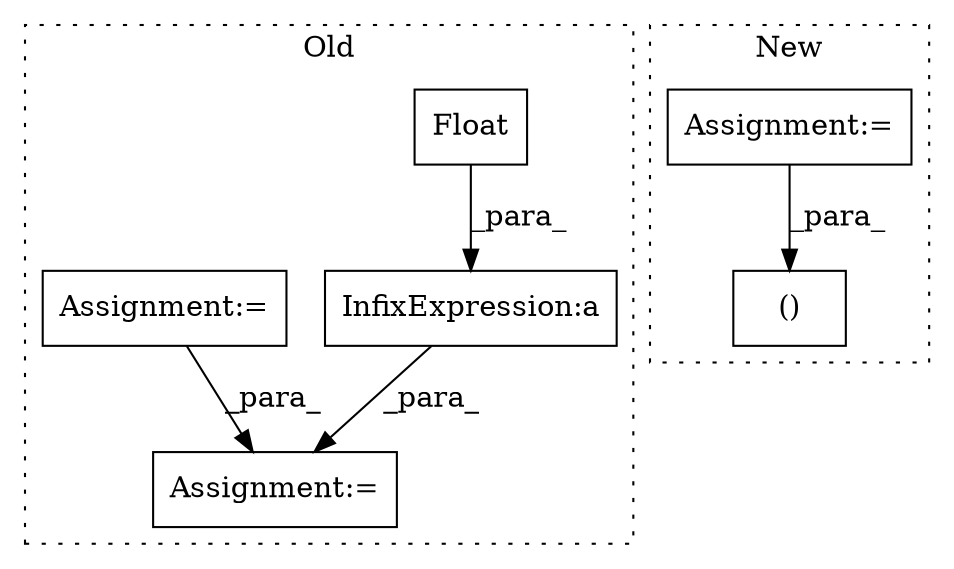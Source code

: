 digraph G {
subgraph cluster0 {
1 [label="Float" a="32" s="1108,1124" l="6,1" shape="box"];
4 [label="Assignment:=" a="7" s="1156" l="1" shape="box"];
5 [label="InfixExpression:a" a="27" s="1125" l="3" shape="box"];
6 [label="Assignment:=" a="7" s="1246" l="24" shape="box"];
label = "Old";
style="dotted";
}
subgraph cluster1 {
2 [label="()" a="106" s="1165" l="61" shape="box"];
3 [label="Assignment:=" a="7" s="1104" l="1" shape="box"];
label = "New";
style="dotted";
}
1 -> 5 [label="_para_"];
3 -> 2 [label="_para_"];
5 -> 4 [label="_para_"];
6 -> 4 [label="_para_"];
}